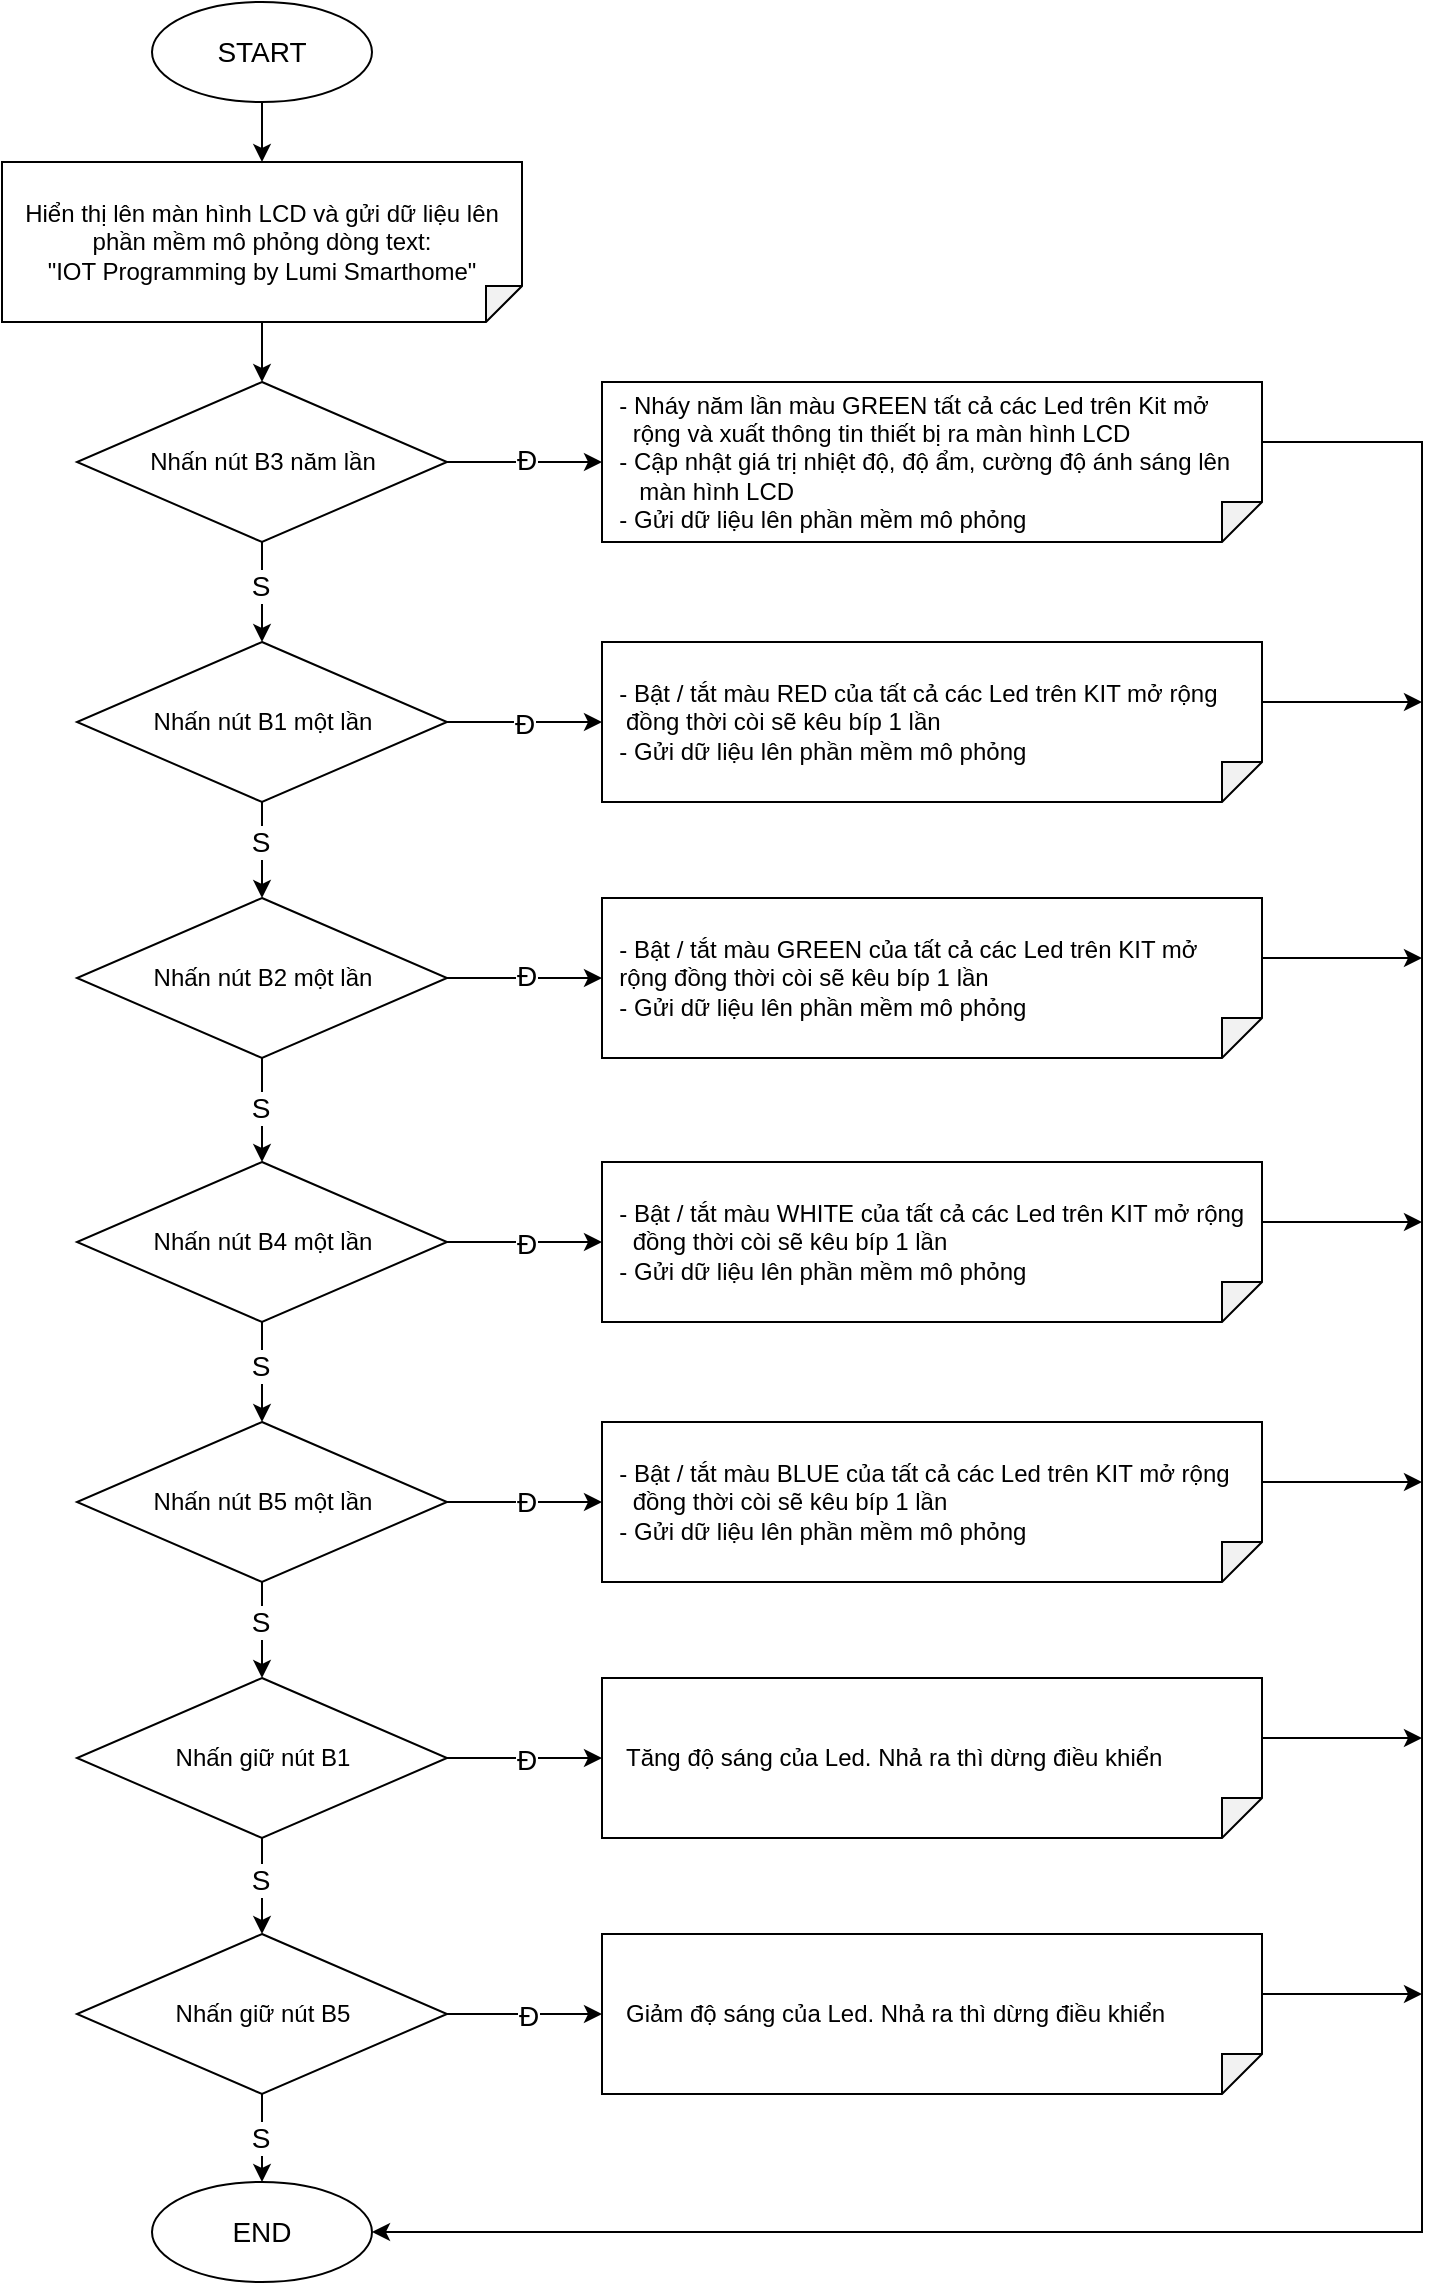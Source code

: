 <mxfile version="22.1.15" type="device">
  <diagram name="Page-1" id="J8VuEBKAINyy2FhF17C5">
    <mxGraphModel dx="864" dy="516" grid="1" gridSize="10" guides="1" tooltips="1" connect="1" arrows="1" fold="1" page="1" pageScale="1" pageWidth="827" pageHeight="1169" math="0" shadow="0">
      <root>
        <mxCell id="0" />
        <mxCell id="1" parent="0" />
        <mxCell id="ofxdcXZtX-PklUoTK2hp-1" value="&lt;font style=&quot;font-size: 14px;&quot;&gt;START&lt;/font&gt;" style="ellipse;whiteSpace=wrap;html=1;" parent="1" vertex="1">
          <mxGeometry x="105" y="20" width="110" height="50" as="geometry" />
        </mxCell>
        <mxCell id="E_YD2U8nQQsoXV37WMMe-10" style="edgeStyle=orthogonalEdgeStyle;rounded=0;orthogonalLoop=1;jettySize=auto;html=1;exitX=0.5;exitY=1;exitDx=0;exitDy=0;entryX=0.5;entryY=0;entryDx=0;entryDy=0;" parent="1" source="E_YD2U8nQQsoXV37WMMe-2" target="E_YD2U8nQQsoXV37WMMe-4" edge="1">
          <mxGeometry relative="1" as="geometry" />
        </mxCell>
        <mxCell id="E_YD2U8nQQsoXV37WMMe-11" value="&lt;font style=&quot;font-size: 14px;&quot;&gt;S&lt;/font&gt;" style="edgeLabel;html=1;align=center;verticalAlign=middle;resizable=0;points=[];" parent="E_YD2U8nQQsoXV37WMMe-10" vertex="1" connectable="0">
          <mxGeometry x="-0.12" relative="1" as="geometry">
            <mxPoint x="-1" as="offset" />
          </mxGeometry>
        </mxCell>
        <mxCell id="E_YD2U8nQQsoXV37WMMe-2" value="Nhấn nút B3 năm lần" style="rhombus;whiteSpace=wrap;html=1;" parent="1" vertex="1">
          <mxGeometry x="67.5" y="210" width="185" height="80" as="geometry" />
        </mxCell>
        <mxCell id="E_YD2U8nQQsoXV37WMMe-14" value="" style="edgeStyle=orthogonalEdgeStyle;rounded=0;orthogonalLoop=1;jettySize=auto;html=1;" parent="1" source="E_YD2U8nQQsoXV37WMMe-4" target="E_YD2U8nQQsoXV37WMMe-13" edge="1">
          <mxGeometry relative="1" as="geometry" />
        </mxCell>
        <mxCell id="E_YD2U8nQQsoXV37WMMe-4" value="Nhấn nút B1 một lần" style="rhombus;whiteSpace=wrap;html=1;" parent="1" vertex="1">
          <mxGeometry x="67.5" y="340" width="185" height="80" as="geometry" />
        </mxCell>
        <mxCell id="E_YD2U8nQQsoXV37WMMe-12" value="&lt;font style=&quot;font-size: 14px;&quot;&gt;S&lt;/font&gt;" style="edgeLabel;html=1;align=center;verticalAlign=middle;resizable=0;points=[];" parent="1" vertex="1" connectable="0">
          <mxGeometry x="159" y="440" as="geometry" />
        </mxCell>
        <mxCell id="E_YD2U8nQQsoXV37WMMe-32" style="edgeStyle=orthogonalEdgeStyle;rounded=0;orthogonalLoop=1;jettySize=auto;html=1;exitX=0.5;exitY=1;exitDx=0;exitDy=0;entryX=0.5;entryY=0;entryDx=0;entryDy=0;" parent="1" source="E_YD2U8nQQsoXV37WMMe-13" target="E_YD2U8nQQsoXV37WMMe-17" edge="1">
          <mxGeometry relative="1" as="geometry" />
        </mxCell>
        <mxCell id="E_YD2U8nQQsoXV37WMMe-40" value="&lt;font style=&quot;font-size: 14px;&quot;&gt;S&lt;/font&gt;" style="edgeLabel;html=1;align=center;verticalAlign=middle;resizable=0;points=[];" parent="E_YD2U8nQQsoXV37WMMe-32" vertex="1" connectable="0">
          <mxGeometry x="-0.038" y="-2" relative="1" as="geometry">
            <mxPoint x="1" as="offset" />
          </mxGeometry>
        </mxCell>
        <mxCell id="E_YD2U8nQQsoXV37WMMe-13" value="Nhấn nút B2 một lần" style="rhombus;whiteSpace=wrap;html=1;" parent="1" vertex="1">
          <mxGeometry x="67.5" y="468" width="185" height="80" as="geometry" />
        </mxCell>
        <mxCell id="E_YD2U8nQQsoXV37WMMe-15" style="edgeStyle=orthogonalEdgeStyle;rounded=0;orthogonalLoop=1;jettySize=auto;html=1;exitX=0.5;exitY=1;exitDx=0;exitDy=0;entryX=0.5;entryY=0;entryDx=0;entryDy=0;" parent="1" source="E_YD2U8nQQsoXV37WMMe-17" target="E_YD2U8nQQsoXV37WMMe-19" edge="1">
          <mxGeometry relative="1" as="geometry" />
        </mxCell>
        <mxCell id="E_YD2U8nQQsoXV37WMMe-16" value="&lt;font style=&quot;font-size: 14px;&quot;&gt;S&lt;/font&gt;" style="edgeLabel;html=1;align=center;verticalAlign=middle;resizable=0;points=[];" parent="E_YD2U8nQQsoXV37WMMe-15" vertex="1" connectable="0">
          <mxGeometry x="-0.12" relative="1" as="geometry">
            <mxPoint x="-1" as="offset" />
          </mxGeometry>
        </mxCell>
        <mxCell id="E_YD2U8nQQsoXV37WMMe-17" value="Nhấn nút B4 một lần" style="rhombus;whiteSpace=wrap;html=1;" parent="1" vertex="1">
          <mxGeometry x="67.5" y="600" width="185" height="80" as="geometry" />
        </mxCell>
        <mxCell id="E_YD2U8nQQsoXV37WMMe-18" value="" style="edgeStyle=orthogonalEdgeStyle;rounded=0;orthogonalLoop=1;jettySize=auto;html=1;" parent="1" source="E_YD2U8nQQsoXV37WMMe-19" target="E_YD2U8nQQsoXV37WMMe-21" edge="1">
          <mxGeometry relative="1" as="geometry" />
        </mxCell>
        <mxCell id="E_YD2U8nQQsoXV37WMMe-19" value="Nhấn nút B5 một lần" style="rhombus;whiteSpace=wrap;html=1;" parent="1" vertex="1">
          <mxGeometry x="67.5" y="730" width="185" height="80" as="geometry" />
        </mxCell>
        <mxCell id="E_YD2U8nQQsoXV37WMMe-20" value="&lt;font style=&quot;font-size: 14px;&quot;&gt;S&lt;/font&gt;" style="edgeLabel;html=1;align=center;verticalAlign=middle;resizable=0;points=[];" parent="1" vertex="1" connectable="0">
          <mxGeometry x="159" y="830" as="geometry" />
        </mxCell>
        <mxCell id="E_YD2U8nQQsoXV37WMMe-33" style="edgeStyle=orthogonalEdgeStyle;rounded=0;orthogonalLoop=1;jettySize=auto;html=1;exitX=0.5;exitY=1;exitDx=0;exitDy=0;entryX=0.5;entryY=0;entryDx=0;entryDy=0;" parent="1" source="E_YD2U8nQQsoXV37WMMe-21" target="E_YD2U8nQQsoXV37WMMe-23" edge="1">
          <mxGeometry relative="1" as="geometry" />
        </mxCell>
        <mxCell id="E_YD2U8nQQsoXV37WMMe-44" value="&lt;font style=&quot;font-size: 14px;&quot;&gt;S&lt;/font&gt;" style="edgeLabel;html=1;align=center;verticalAlign=middle;resizable=0;points=[];" parent="E_YD2U8nQQsoXV37WMMe-33" vertex="1" connectable="0">
          <mxGeometry x="-0.125" relative="1" as="geometry">
            <mxPoint x="-1" as="offset" />
          </mxGeometry>
        </mxCell>
        <mxCell id="E_YD2U8nQQsoXV37WMMe-21" value="Nhấn giữ nút B1" style="rhombus;whiteSpace=wrap;html=1;" parent="1" vertex="1">
          <mxGeometry x="67.5" y="858" width="185" height="80" as="geometry" />
        </mxCell>
        <mxCell id="E_YD2U8nQQsoXV37WMMe-37" style="edgeStyle=orthogonalEdgeStyle;rounded=0;orthogonalLoop=1;jettySize=auto;html=1;exitX=0.5;exitY=1;exitDx=0;exitDy=0;entryX=0.5;entryY=0;entryDx=0;entryDy=0;" parent="1" source="E_YD2U8nQQsoXV37WMMe-23" target="E_YD2U8nQQsoXV37WMMe-34" edge="1">
          <mxGeometry relative="1" as="geometry" />
        </mxCell>
        <mxCell id="E_YD2U8nQQsoXV37WMMe-38" value="&lt;font style=&quot;font-size: 14px;&quot;&gt;S&lt;/font&gt;" style="edgeLabel;html=1;align=center;verticalAlign=middle;resizable=0;points=[];" parent="E_YD2U8nQQsoXV37WMMe-37" vertex="1" connectable="0">
          <mxGeometry y="2" relative="1" as="geometry">
            <mxPoint x="-3" as="offset" />
          </mxGeometry>
        </mxCell>
        <mxCell id="E_YD2U8nQQsoXV37WMMe-23" value="Nhấn giữ nút B5" style="rhombus;whiteSpace=wrap;html=1;" parent="1" vertex="1">
          <mxGeometry x="67.5" y="986" width="185" height="80" as="geometry" />
        </mxCell>
        <mxCell id="E_YD2U8nQQsoXV37WMMe-24" value="Hiển thị lên màn hình LCD và gửi dữ liệu lên phần mềm mô phỏng dòng text:&lt;br&gt;&quot;IOT Programming by Lumi Smarthome&quot;" style="shape=note;whiteSpace=wrap;html=1;backgroundOutline=1;darkOpacity=0.05;direction=south;size=18;" parent="1" vertex="1">
          <mxGeometry x="30" y="100" width="260" height="80" as="geometry" />
        </mxCell>
        <mxCell id="E_YD2U8nQQsoXV37WMMe-34" value="&lt;font style=&quot;font-size: 14px;&quot;&gt;END&lt;/font&gt;" style="ellipse;whiteSpace=wrap;html=1;" parent="1" vertex="1">
          <mxGeometry x="105" y="1110" width="110" height="50" as="geometry" />
        </mxCell>
        <mxCell id="E_YD2U8nQQsoXV37WMMe-73" style="edgeStyle=orthogonalEdgeStyle;rounded=0;orthogonalLoop=1;jettySize=auto;html=1;exitX=0;exitY=0;exitDx=30;exitDy=0;exitPerimeter=0;entryX=1;entryY=0.5;entryDx=0;entryDy=0;" parent="1" source="E_YD2U8nQQsoXV37WMMe-39" target="E_YD2U8nQQsoXV37WMMe-34" edge="1">
          <mxGeometry relative="1" as="geometry">
            <mxPoint x="510" y="310" as="targetPoint" />
            <Array as="points">
              <mxPoint x="740" y="240" />
              <mxPoint x="740" y="1135" />
            </Array>
          </mxGeometry>
        </mxCell>
        <mxCell id="E_YD2U8nQQsoXV37WMMe-39" value="&amp;nbsp; - Nháy năm lần màu GREEN tất cả các Led trên Kit mở&amp;nbsp; &amp;nbsp; &amp;nbsp; &amp;nbsp; &amp;nbsp; &amp;nbsp; rộng và xuất thông tin thiết bị ra màn hình LCD&lt;br style=&quot;&quot;&gt;&lt;span style=&quot;background-color: initial;&quot;&gt;&amp;nbsp; - Cập nhật giá trị nhiệt độ, độ ẩm, cường độ ánh sáng lên&amp;nbsp; &amp;nbsp; &amp;nbsp; &amp;nbsp; &amp;nbsp;màn hình LCD&lt;br&gt;&amp;nbsp; - Gửi dữ liệu lên phần mềm mô phỏng&lt;br&gt;&lt;/span&gt;" style="shape=note;whiteSpace=wrap;html=1;backgroundOutline=1;darkOpacity=0.05;direction=south;align=left;size=20;" parent="1" vertex="1">
          <mxGeometry x="330" y="210" width="330" height="80" as="geometry" />
        </mxCell>
        <mxCell id="E_YD2U8nQQsoXV37WMMe-79" style="edgeStyle=orthogonalEdgeStyle;rounded=0;orthogonalLoop=1;jettySize=auto;html=1;exitX=0;exitY=0;exitDx=30;exitDy=0;exitPerimeter=0;" parent="1" source="E_YD2U8nQQsoXV37WMMe-45" edge="1">
          <mxGeometry relative="1" as="geometry">
            <mxPoint x="740" y="888" as="targetPoint" />
          </mxGeometry>
        </mxCell>
        <mxCell id="E_YD2U8nQQsoXV37WMMe-45" value="&amp;nbsp; &amp;nbsp;Tăng độ sáng của Led. Nhả ra thì dừng điều khiển" style="shape=note;whiteSpace=wrap;html=1;backgroundOutline=1;darkOpacity=0.05;direction=south;align=left;size=20;" parent="1" vertex="1">
          <mxGeometry x="330" y="858" width="330" height="80" as="geometry" />
        </mxCell>
        <mxCell id="E_YD2U8nQQsoXV37WMMe-78" style="edgeStyle=orthogonalEdgeStyle;rounded=0;orthogonalLoop=1;jettySize=auto;html=1;exitX=0;exitY=0;exitDx=30;exitDy=0;exitPerimeter=0;" parent="1" source="E_YD2U8nQQsoXV37WMMe-46" edge="1">
          <mxGeometry relative="1" as="geometry">
            <mxPoint x="740" y="760" as="targetPoint" />
          </mxGeometry>
        </mxCell>
        <mxCell id="E_YD2U8nQQsoXV37WMMe-46" value="&amp;nbsp; - Bật / tắt màu BLUE của tất cả các Led trên KIT mở rộng&amp;nbsp; &amp;nbsp; &amp;nbsp; &amp;nbsp; đồng thời còi sẽ kêu bíp 1 lần&lt;br&gt;&amp;nbsp; - Gửi dữ liệu lên phần mềm mô phỏng" style="shape=note;whiteSpace=wrap;html=1;backgroundOutline=1;darkOpacity=0.05;direction=south;align=left;size=20;" parent="1" vertex="1">
          <mxGeometry x="330" y="730" width="330" height="80" as="geometry" />
        </mxCell>
        <mxCell id="E_YD2U8nQQsoXV37WMMe-77" style="edgeStyle=orthogonalEdgeStyle;rounded=0;orthogonalLoop=1;jettySize=auto;html=1;exitX=0;exitY=0;exitDx=30;exitDy=0;exitPerimeter=0;" parent="1" source="E_YD2U8nQQsoXV37WMMe-47" edge="1">
          <mxGeometry relative="1" as="geometry">
            <mxPoint x="740" y="630" as="targetPoint" />
          </mxGeometry>
        </mxCell>
        <mxCell id="E_YD2U8nQQsoXV37WMMe-47" value="&amp;nbsp; - Bật / tắt màu WHITE của tất cả các Led trên KIT mở rộng&amp;nbsp; &amp;nbsp; &amp;nbsp; đồng thời còi sẽ kêu bíp 1 lần&lt;br&gt;&amp;nbsp; - Gửi dữ liệu lên phần mềm mô phỏng" style="shape=note;whiteSpace=wrap;html=1;backgroundOutline=1;darkOpacity=0.05;direction=south;align=left;size=20;" parent="1" vertex="1">
          <mxGeometry x="330" y="600" width="330" height="80" as="geometry" />
        </mxCell>
        <mxCell id="E_YD2U8nQQsoXV37WMMe-76" style="edgeStyle=orthogonalEdgeStyle;rounded=0;orthogonalLoop=1;jettySize=auto;html=1;exitX=0;exitY=0;exitDx=30;exitDy=0;exitPerimeter=0;" parent="1" source="E_YD2U8nQQsoXV37WMMe-48" edge="1">
          <mxGeometry relative="1" as="geometry">
            <mxPoint x="740" y="498" as="targetPoint" />
          </mxGeometry>
        </mxCell>
        <mxCell id="E_YD2U8nQQsoXV37WMMe-48" value="&amp;nbsp; - Bật / tắt màu GREEN của tất cả các Led trên KIT mở&amp;nbsp; &amp;nbsp; &amp;nbsp; &amp;nbsp; &amp;nbsp; &amp;nbsp; rộng đồng thời còi sẽ kêu bíp 1 lần&lt;br&gt;&amp;nbsp; - Gửi dữ liệu lên phần mềm mô phỏng" style="shape=note;whiteSpace=wrap;html=1;backgroundOutline=1;darkOpacity=0.05;direction=south;align=left;size=20;" parent="1" vertex="1">
          <mxGeometry x="330" y="468" width="330" height="80" as="geometry" />
        </mxCell>
        <mxCell id="E_YD2U8nQQsoXV37WMMe-75" style="edgeStyle=orthogonalEdgeStyle;rounded=0;orthogonalLoop=1;jettySize=auto;html=1;exitX=0;exitY=0;exitDx=30;exitDy=0;exitPerimeter=0;" parent="1" source="E_YD2U8nQQsoXV37WMMe-49" edge="1">
          <mxGeometry relative="1" as="geometry">
            <mxPoint x="740" y="370" as="targetPoint" />
          </mxGeometry>
        </mxCell>
        <mxCell id="E_YD2U8nQQsoXV37WMMe-49" value="&lt;div&gt;&amp;nbsp; - Bật / tắt màu RED của tất cả các Led trên KIT mở rộng&amp;nbsp; &amp;nbsp; &amp;nbsp; &amp;nbsp; &amp;nbsp;đồng thời còi sẽ kêu bíp 1 lần&lt;/div&gt;&amp;nbsp; - Gửi dữ liệu lên phần mềm mô phỏng" style="shape=note;whiteSpace=wrap;html=1;backgroundOutline=1;darkOpacity=0.05;direction=south;align=left;size=20;" parent="1" vertex="1">
          <mxGeometry x="330" y="340" width="330" height="80" as="geometry" />
        </mxCell>
        <mxCell id="E_YD2U8nQQsoXV37WMMe-80" style="edgeStyle=orthogonalEdgeStyle;rounded=0;orthogonalLoop=1;jettySize=auto;html=1;exitX=0;exitY=0;exitDx=30;exitDy=0;exitPerimeter=0;" parent="1" source="E_YD2U8nQQsoXV37WMMe-50" edge="1">
          <mxGeometry relative="1" as="geometry">
            <mxPoint x="740" y="1016" as="targetPoint" />
          </mxGeometry>
        </mxCell>
        <mxCell id="E_YD2U8nQQsoXV37WMMe-50" value="&amp;nbsp; &amp;nbsp;Giảm độ sáng của Led. Nhả ra thì dừng điều khiển" style="shape=note;whiteSpace=wrap;html=1;backgroundOutline=1;darkOpacity=0.05;direction=south;align=left;size=20;" parent="1" vertex="1">
          <mxGeometry x="330" y="986" width="330" height="80" as="geometry" />
        </mxCell>
        <mxCell id="E_YD2U8nQQsoXV37WMMe-51" style="edgeStyle=orthogonalEdgeStyle;rounded=0;orthogonalLoop=1;jettySize=auto;html=1;exitX=0.5;exitY=1;exitDx=0;exitDy=0;entryX=0;entryY=0.5;entryDx=0;entryDy=0;entryPerimeter=0;" parent="1" source="ofxdcXZtX-PklUoTK2hp-1" target="E_YD2U8nQQsoXV37WMMe-24" edge="1">
          <mxGeometry relative="1" as="geometry" />
        </mxCell>
        <mxCell id="E_YD2U8nQQsoXV37WMMe-52" value="" style="endArrow=classic;html=1;rounded=0;" parent="1" edge="1">
          <mxGeometry width="50" height="50" relative="1" as="geometry">
            <mxPoint x="160" y="180" as="sourcePoint" />
            <mxPoint x="160" y="210" as="targetPoint" />
          </mxGeometry>
        </mxCell>
        <mxCell id="E_YD2U8nQQsoXV37WMMe-53" style="edgeStyle=orthogonalEdgeStyle;rounded=0;orthogonalLoop=1;jettySize=auto;html=1;exitX=1;exitY=0.5;exitDx=0;exitDy=0;entryX=0.5;entryY=1;entryDx=0;entryDy=0;entryPerimeter=0;" parent="1" source="E_YD2U8nQQsoXV37WMMe-2" target="E_YD2U8nQQsoXV37WMMe-39" edge="1">
          <mxGeometry relative="1" as="geometry" />
        </mxCell>
        <mxCell id="E_YD2U8nQQsoXV37WMMe-54" value="&lt;span style=&quot;font-size: 14px;&quot;&gt;Đ&lt;/span&gt;" style="edgeLabel;html=1;align=center;verticalAlign=middle;resizable=0;points=[];" parent="E_YD2U8nQQsoXV37WMMe-53" vertex="1" connectable="0">
          <mxGeometry x="-0.006" y="1" relative="1" as="geometry">
            <mxPoint x="1" as="offset" />
          </mxGeometry>
        </mxCell>
        <mxCell id="E_YD2U8nQQsoXV37WMMe-55" style="edgeStyle=orthogonalEdgeStyle;rounded=0;orthogonalLoop=1;jettySize=auto;html=1;exitX=1;exitY=0.5;exitDx=0;exitDy=0;entryX=0.5;entryY=1;entryDx=0;entryDy=0;entryPerimeter=0;" parent="1" source="E_YD2U8nQQsoXV37WMMe-4" target="E_YD2U8nQQsoXV37WMMe-49" edge="1">
          <mxGeometry relative="1" as="geometry" />
        </mxCell>
        <mxCell id="E_YD2U8nQQsoXV37WMMe-56" value="&lt;span style=&quot;font-size: 14px;&quot;&gt;Đ&lt;/span&gt;" style="edgeLabel;html=1;align=center;verticalAlign=middle;resizable=0;points=[];" parent="E_YD2U8nQQsoXV37WMMe-55" vertex="1" connectable="0">
          <mxGeometry x="-0.032" y="-1" relative="1" as="geometry">
            <mxPoint x="1" as="offset" />
          </mxGeometry>
        </mxCell>
        <mxCell id="E_YD2U8nQQsoXV37WMMe-57" style="edgeStyle=orthogonalEdgeStyle;rounded=0;orthogonalLoop=1;jettySize=auto;html=1;exitX=1;exitY=0.5;exitDx=0;exitDy=0;entryX=0.5;entryY=1;entryDx=0;entryDy=0;entryPerimeter=0;" parent="1" source="E_YD2U8nQQsoXV37WMMe-13" target="E_YD2U8nQQsoXV37WMMe-48" edge="1">
          <mxGeometry relative="1" as="geometry" />
        </mxCell>
        <mxCell id="E_YD2U8nQQsoXV37WMMe-58" value="&lt;span style=&quot;font-size: 14px;&quot;&gt;Đ&lt;/span&gt;" style="edgeLabel;html=1;align=center;verticalAlign=middle;resizable=0;points=[];" parent="E_YD2U8nQQsoXV37WMMe-57" vertex="1" connectable="0">
          <mxGeometry x="-0.006" y="1" relative="1" as="geometry">
            <mxPoint x="1" as="offset" />
          </mxGeometry>
        </mxCell>
        <mxCell id="E_YD2U8nQQsoXV37WMMe-59" style="edgeStyle=orthogonalEdgeStyle;rounded=0;orthogonalLoop=1;jettySize=auto;html=1;exitX=1;exitY=0.5;exitDx=0;exitDy=0;entryX=0.5;entryY=1;entryDx=0;entryDy=0;entryPerimeter=0;" parent="1" source="E_YD2U8nQQsoXV37WMMe-17" target="E_YD2U8nQQsoXV37WMMe-47" edge="1">
          <mxGeometry relative="1" as="geometry" />
        </mxCell>
        <mxCell id="E_YD2U8nQQsoXV37WMMe-60" value="&lt;font style=&quot;font-size: 14px;&quot;&gt;Đ&lt;/font&gt;" style="edgeLabel;html=1;align=center;verticalAlign=middle;resizable=0;points=[];" parent="E_YD2U8nQQsoXV37WMMe-59" vertex="1" connectable="0">
          <mxGeometry x="-0.006" y="-1" relative="1" as="geometry">
            <mxPoint x="1" as="offset" />
          </mxGeometry>
        </mxCell>
        <mxCell id="E_YD2U8nQQsoXV37WMMe-61" style="edgeStyle=orthogonalEdgeStyle;rounded=0;orthogonalLoop=1;jettySize=auto;html=1;exitX=1;exitY=0.5;exitDx=0;exitDy=0;entryX=0.5;entryY=1;entryDx=0;entryDy=0;entryPerimeter=0;" parent="1" source="E_YD2U8nQQsoXV37WMMe-19" target="E_YD2U8nQQsoXV37WMMe-46" edge="1">
          <mxGeometry relative="1" as="geometry" />
        </mxCell>
        <mxCell id="E_YD2U8nQQsoXV37WMMe-62" value="&lt;font style=&quot;font-size: 14px;&quot;&gt;Đ&lt;/font&gt;" style="edgeLabel;html=1;align=center;verticalAlign=middle;resizable=0;points=[];" parent="E_YD2U8nQQsoXV37WMMe-61" vertex="1" connectable="0">
          <mxGeometry x="-0.006" relative="1" as="geometry">
            <mxPoint x="1" as="offset" />
          </mxGeometry>
        </mxCell>
        <mxCell id="E_YD2U8nQQsoXV37WMMe-63" style="edgeStyle=orthogonalEdgeStyle;rounded=0;orthogonalLoop=1;jettySize=auto;html=1;exitX=1;exitY=0.5;exitDx=0;exitDy=0;entryX=0.5;entryY=1;entryDx=0;entryDy=0;entryPerimeter=0;" parent="1" source="E_YD2U8nQQsoXV37WMMe-21" target="E_YD2U8nQQsoXV37WMMe-45" edge="1">
          <mxGeometry relative="1" as="geometry" />
        </mxCell>
        <mxCell id="E_YD2U8nQQsoXV37WMMe-64" value="&lt;span style=&quot;font-size: 14px;&quot;&gt;Đ&lt;/span&gt;" style="edgeLabel;html=1;align=center;verticalAlign=middle;resizable=0;points=[];" parent="E_YD2U8nQQsoXV37WMMe-63" vertex="1" connectable="0">
          <mxGeometry x="-0.006" y="-1" relative="1" as="geometry">
            <mxPoint x="1" as="offset" />
          </mxGeometry>
        </mxCell>
        <mxCell id="E_YD2U8nQQsoXV37WMMe-65" style="edgeStyle=orthogonalEdgeStyle;rounded=0;orthogonalLoop=1;jettySize=auto;html=1;exitX=1;exitY=0.5;exitDx=0;exitDy=0;entryX=0.5;entryY=1;entryDx=0;entryDy=0;entryPerimeter=0;" parent="1" source="E_YD2U8nQQsoXV37WMMe-23" target="E_YD2U8nQQsoXV37WMMe-50" edge="1">
          <mxGeometry relative="1" as="geometry" />
        </mxCell>
        <mxCell id="E_YD2U8nQQsoXV37WMMe-66" value="&lt;span style=&quot;font-size: 14px;&quot;&gt;Đ&lt;/span&gt;" style="edgeLabel;html=1;align=center;verticalAlign=middle;resizable=0;points=[];" parent="E_YD2U8nQQsoXV37WMMe-65" vertex="1" connectable="0">
          <mxGeometry x="0.045" y="-1" relative="1" as="geometry">
            <mxPoint as="offset" />
          </mxGeometry>
        </mxCell>
      </root>
    </mxGraphModel>
  </diagram>
</mxfile>
